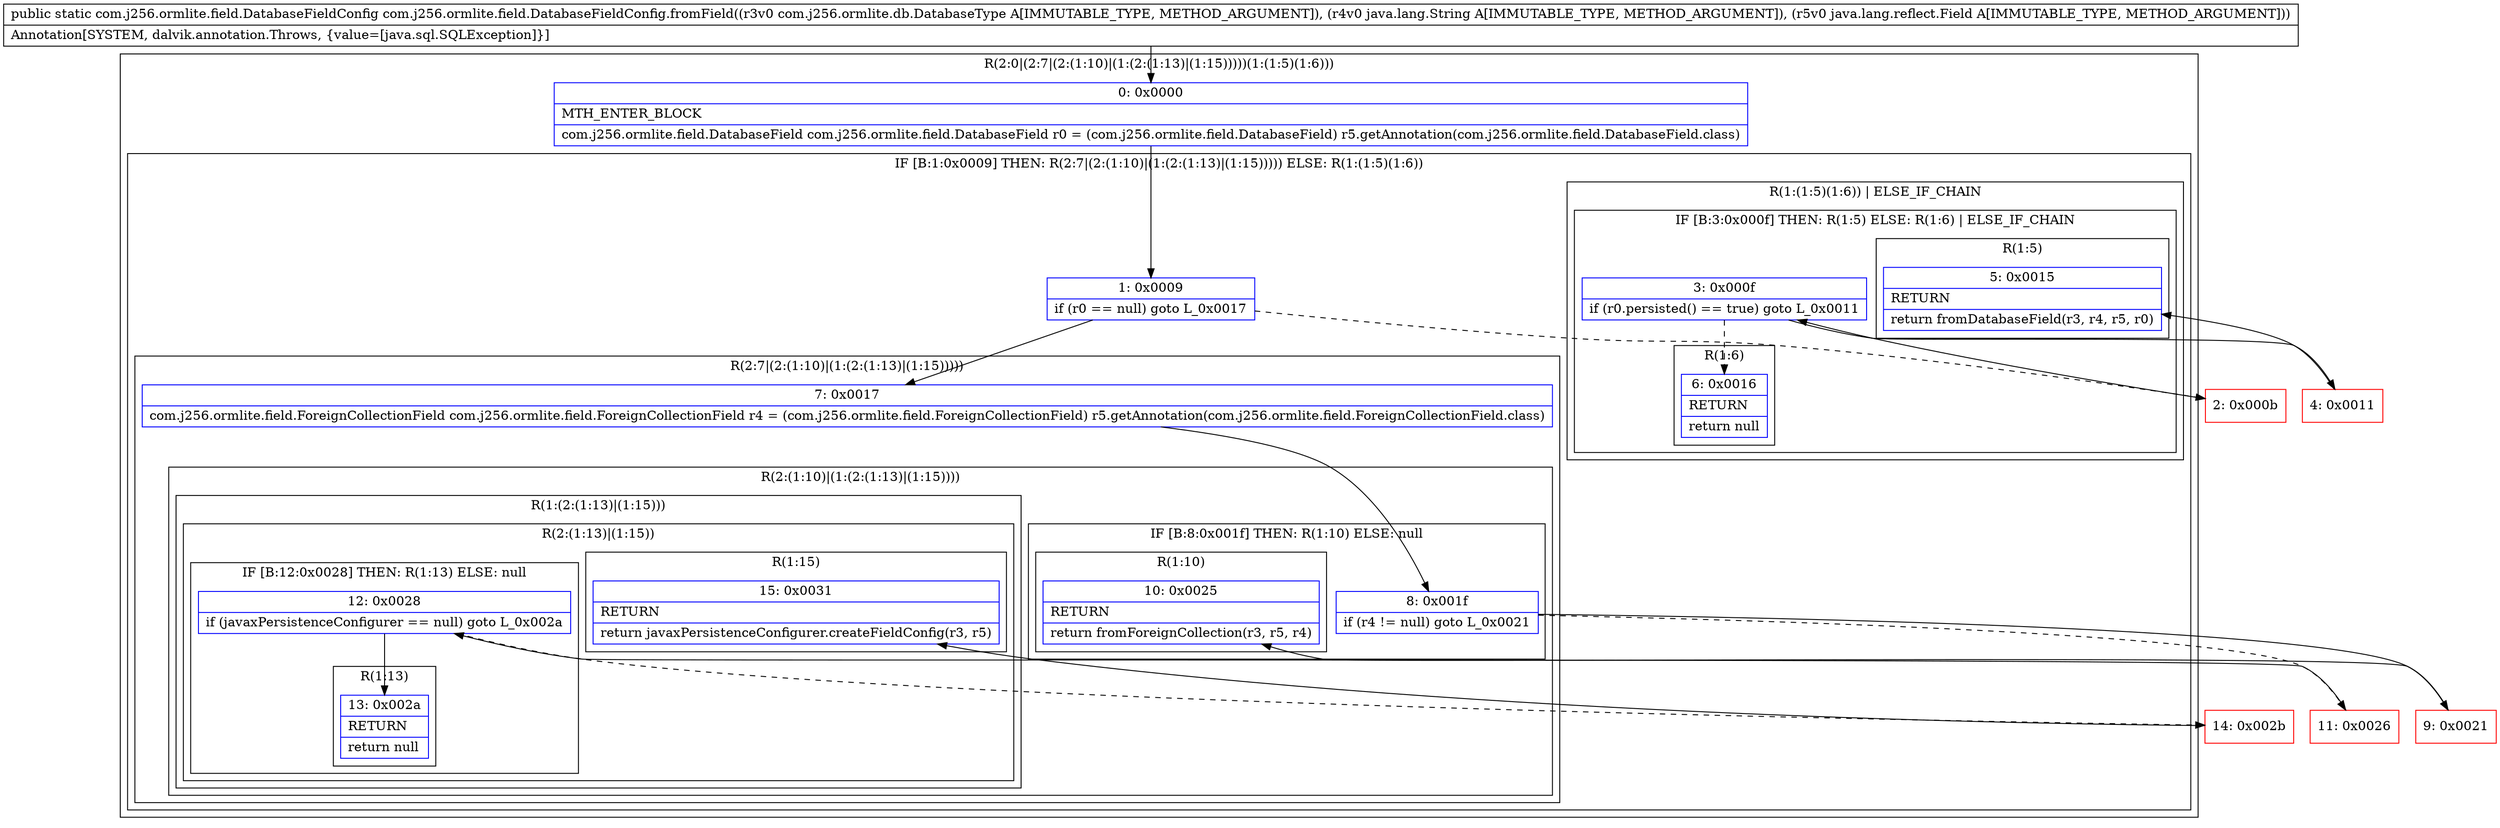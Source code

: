 digraph "CFG forcom.j256.ormlite.field.DatabaseFieldConfig.fromField(Lcom\/j256\/ormlite\/db\/DatabaseType;Ljava\/lang\/String;Ljava\/lang\/reflect\/Field;)Lcom\/j256\/ormlite\/field\/DatabaseFieldConfig;" {
subgraph cluster_Region_1104116691 {
label = "R(2:0|(2:7|(2:(1:10)|(1:(2:(1:13)|(1:15)))))(1:(1:5)(1:6)))";
node [shape=record,color=blue];
Node_0 [shape=record,label="{0\:\ 0x0000|MTH_ENTER_BLOCK\l|com.j256.ormlite.field.DatabaseField com.j256.ormlite.field.DatabaseField r0 = (com.j256.ormlite.field.DatabaseField) r5.getAnnotation(com.j256.ormlite.field.DatabaseField.class)\l}"];
subgraph cluster_IfRegion_1146161394 {
label = "IF [B:1:0x0009] THEN: R(2:7|(2:(1:10)|(1:(2:(1:13)|(1:15))))) ELSE: R(1:(1:5)(1:6))";
node [shape=record,color=blue];
Node_1 [shape=record,label="{1\:\ 0x0009|if (r0 == null) goto L_0x0017\l}"];
subgraph cluster_Region_1795565910 {
label = "R(2:7|(2:(1:10)|(1:(2:(1:13)|(1:15)))))";
node [shape=record,color=blue];
Node_7 [shape=record,label="{7\:\ 0x0017|com.j256.ormlite.field.ForeignCollectionField com.j256.ormlite.field.ForeignCollectionField r4 = (com.j256.ormlite.field.ForeignCollectionField) r5.getAnnotation(com.j256.ormlite.field.ForeignCollectionField.class)\l}"];
subgraph cluster_Region_1452071548 {
label = "R(2:(1:10)|(1:(2:(1:13)|(1:15))))";
node [shape=record,color=blue];
subgraph cluster_IfRegion_660384348 {
label = "IF [B:8:0x001f] THEN: R(1:10) ELSE: null";
node [shape=record,color=blue];
Node_8 [shape=record,label="{8\:\ 0x001f|if (r4 != null) goto L_0x0021\l}"];
subgraph cluster_Region_1537138299 {
label = "R(1:10)";
node [shape=record,color=blue];
Node_10 [shape=record,label="{10\:\ 0x0025|RETURN\l|return fromForeignCollection(r3, r5, r4)\l}"];
}
}
subgraph cluster_Region_859586269 {
label = "R(1:(2:(1:13)|(1:15)))";
node [shape=record,color=blue];
subgraph cluster_Region_769958107 {
label = "R(2:(1:13)|(1:15))";
node [shape=record,color=blue];
subgraph cluster_IfRegion_1412569768 {
label = "IF [B:12:0x0028] THEN: R(1:13) ELSE: null";
node [shape=record,color=blue];
Node_12 [shape=record,label="{12\:\ 0x0028|if (javaxPersistenceConfigurer == null) goto L_0x002a\l}"];
subgraph cluster_Region_1692231016 {
label = "R(1:13)";
node [shape=record,color=blue];
Node_13 [shape=record,label="{13\:\ 0x002a|RETURN\l|return null\l}"];
}
}
subgraph cluster_Region_918910456 {
label = "R(1:15)";
node [shape=record,color=blue];
Node_15 [shape=record,label="{15\:\ 0x0031|RETURN\l|return javaxPersistenceConfigurer.createFieldConfig(r3, r5)\l}"];
}
}
}
}
}
subgraph cluster_Region_1043331459 {
label = "R(1:(1:5)(1:6)) | ELSE_IF_CHAIN\l";
node [shape=record,color=blue];
subgraph cluster_IfRegion_785014402 {
label = "IF [B:3:0x000f] THEN: R(1:5) ELSE: R(1:6) | ELSE_IF_CHAIN\l";
node [shape=record,color=blue];
Node_3 [shape=record,label="{3\:\ 0x000f|if (r0.persisted() == true) goto L_0x0011\l}"];
subgraph cluster_Region_1370341715 {
label = "R(1:5)";
node [shape=record,color=blue];
Node_5 [shape=record,label="{5\:\ 0x0015|RETURN\l|return fromDatabaseField(r3, r4, r5, r0)\l}"];
}
subgraph cluster_Region_2056016820 {
label = "R(1:6)";
node [shape=record,color=blue];
Node_6 [shape=record,label="{6\:\ 0x0016|RETURN\l|return null\l}"];
}
}
}
}
}
Node_2 [shape=record,color=red,label="{2\:\ 0x000b}"];
Node_4 [shape=record,color=red,label="{4\:\ 0x0011}"];
Node_9 [shape=record,color=red,label="{9\:\ 0x0021}"];
Node_11 [shape=record,color=red,label="{11\:\ 0x0026}"];
Node_14 [shape=record,color=red,label="{14\:\ 0x002b}"];
MethodNode[shape=record,label="{public static com.j256.ormlite.field.DatabaseFieldConfig com.j256.ormlite.field.DatabaseFieldConfig.fromField((r3v0 com.j256.ormlite.db.DatabaseType A[IMMUTABLE_TYPE, METHOD_ARGUMENT]), (r4v0 java.lang.String A[IMMUTABLE_TYPE, METHOD_ARGUMENT]), (r5v0 java.lang.reflect.Field A[IMMUTABLE_TYPE, METHOD_ARGUMENT]))  | Annotation[SYSTEM, dalvik.annotation.Throws, \{value=[java.sql.SQLException]\}]\l}"];
MethodNode -> Node_0;
Node_0 -> Node_1;
Node_1 -> Node_2[style=dashed];
Node_1 -> Node_7;
Node_7 -> Node_8;
Node_8 -> Node_9;
Node_8 -> Node_11[style=dashed];
Node_12 -> Node_13;
Node_12 -> Node_14[style=dashed];
Node_3 -> Node_4;
Node_3 -> Node_6[style=dashed];
Node_2 -> Node_3;
Node_4 -> Node_5;
Node_9 -> Node_10;
Node_11 -> Node_12;
Node_14 -> Node_15;
}

